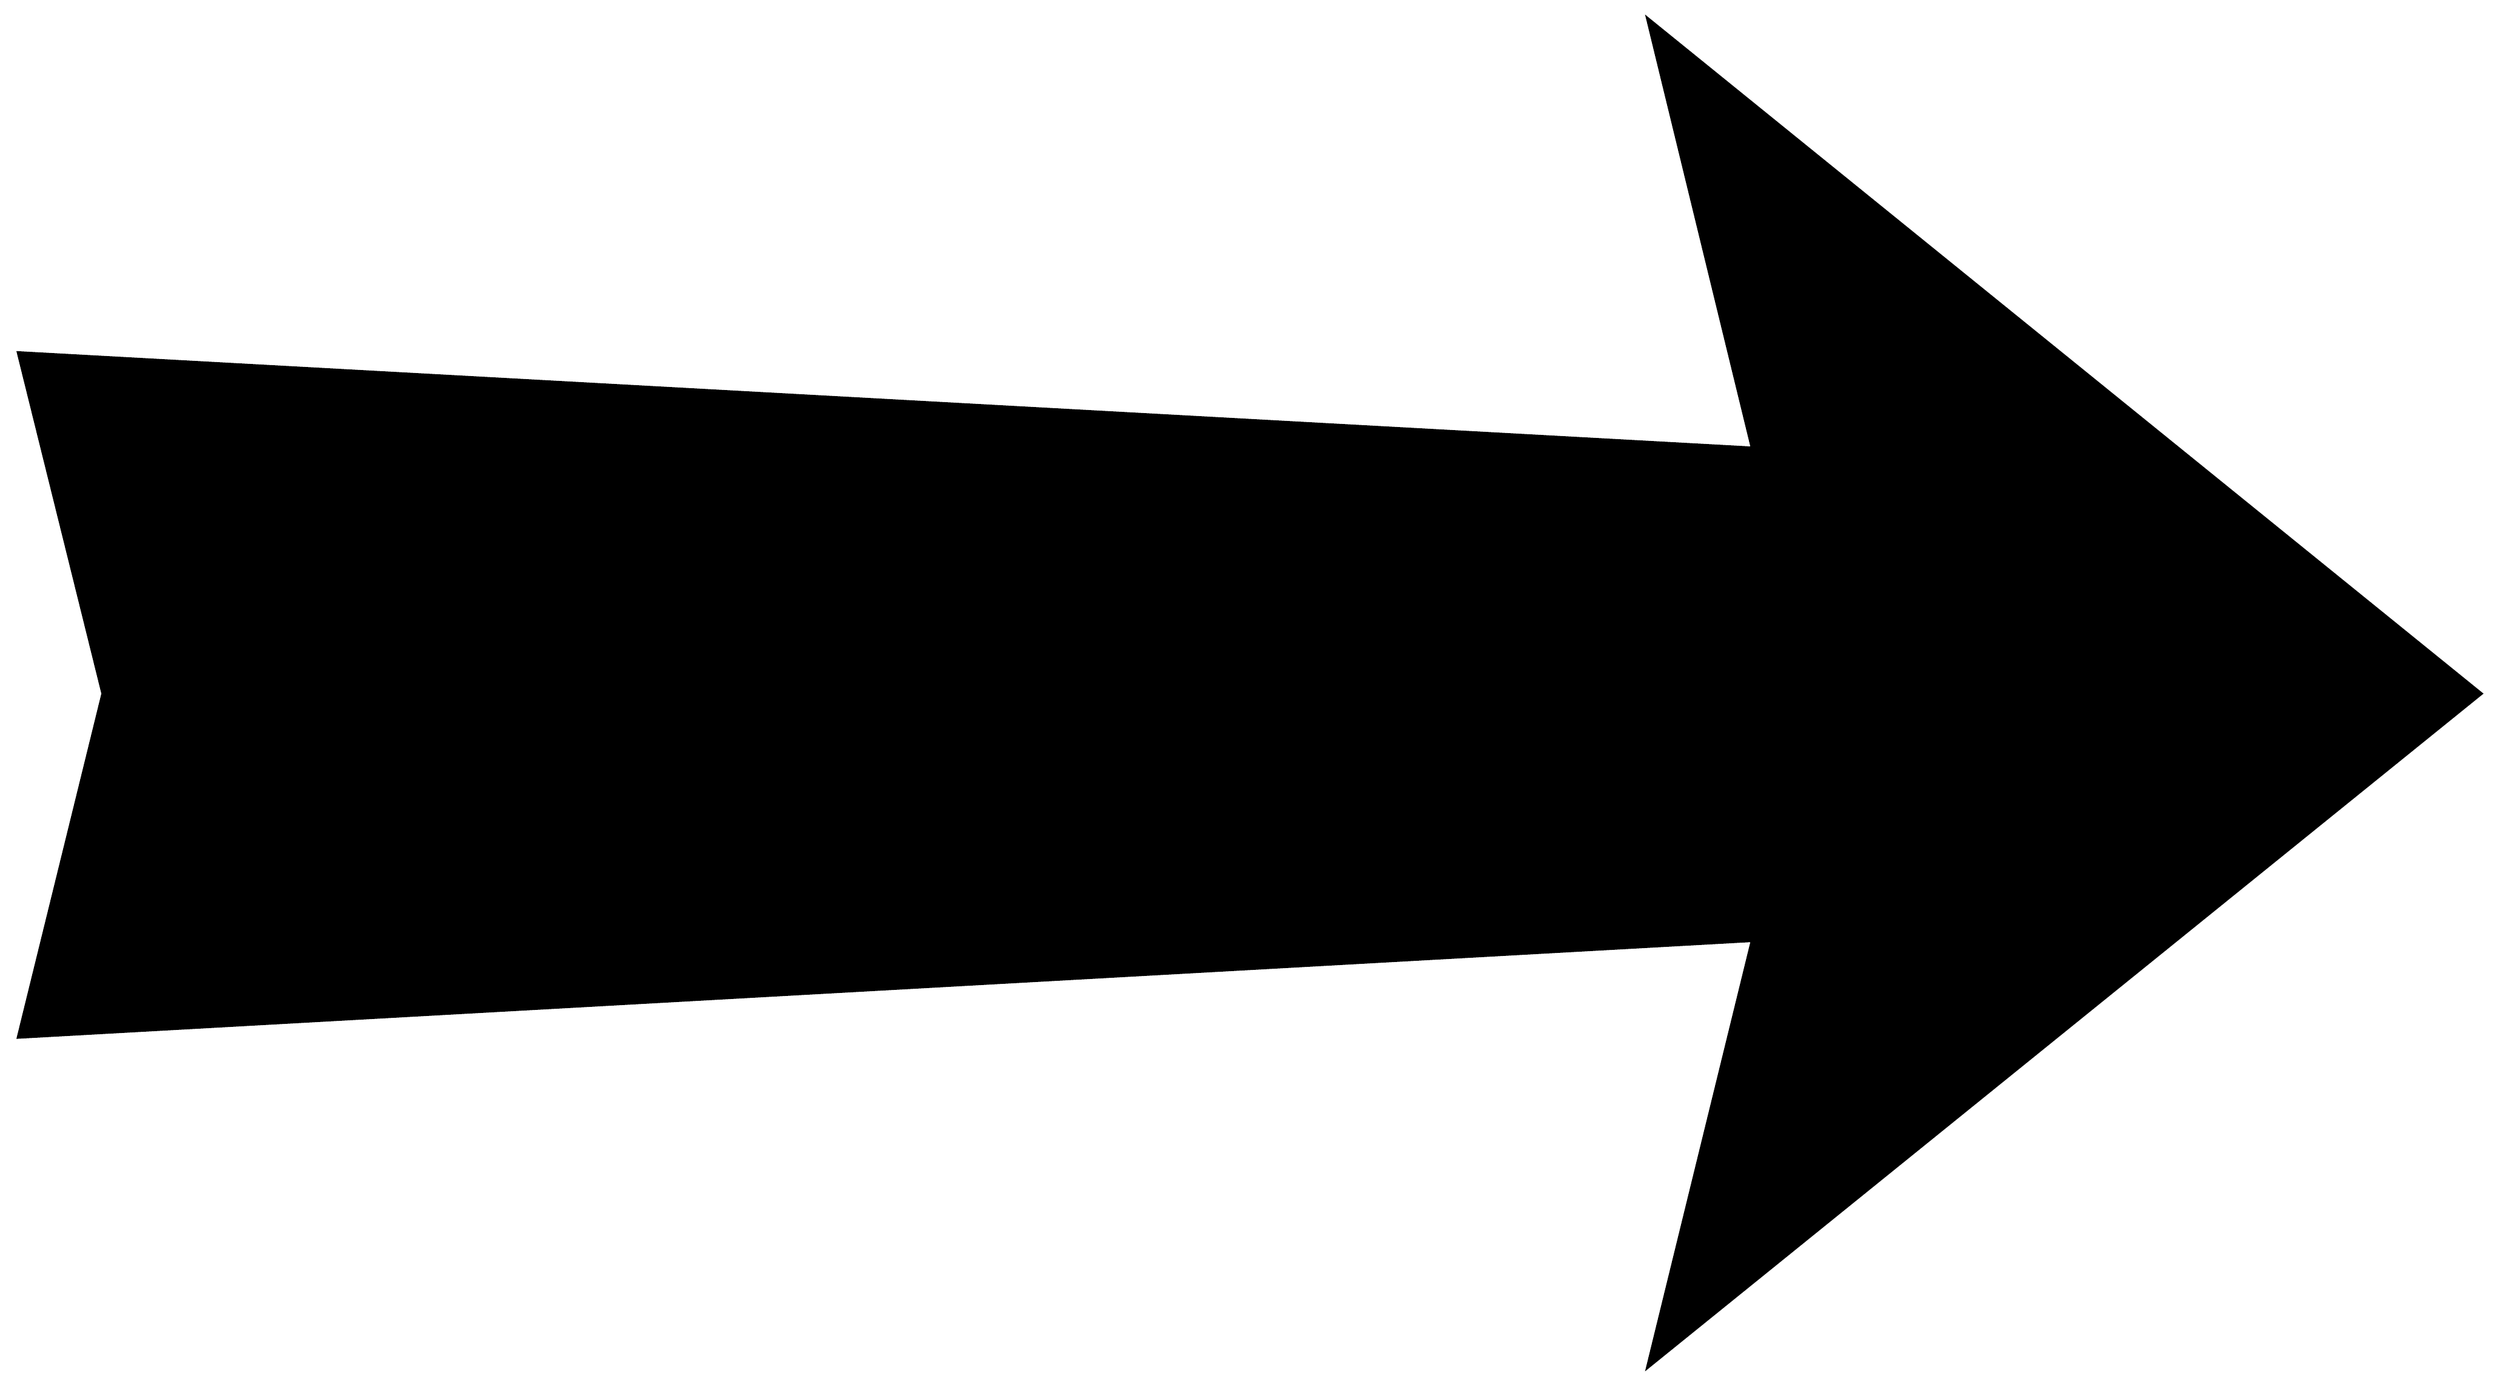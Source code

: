 


\begin{tikzpicture}[y=0.80pt, x=0.80pt, yscale=-1.0, xscale=1.0, inner sep=0pt, outer sep=0pt]
\begin{scope}[shift={(100.0,1706.0)},nonzero rule]
  \path[draw=.,fill=.,line width=1.600pt] (1934.0,-582.0) --
    (1313.0,-80.0) -- (1391.0,-398.0) -- (100.0,-326.0) --
    (163.0,-582.0) -- (100.0,-836.0) -- (1391.0,-765.0) --
    (1313.0,-1085.0) -- (1934.0,-582.0) -- cycle;
\end{scope}

\end{tikzpicture}

